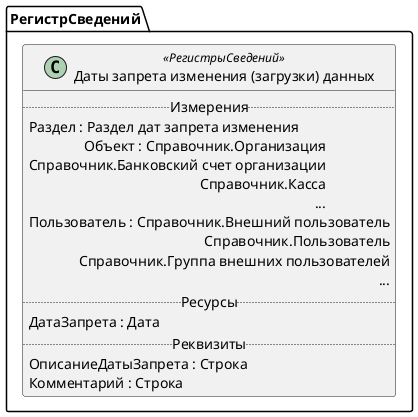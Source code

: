 ﻿@startuml ДатыЗапретаИзменения
'!include templates.wsd
'..\include templates.wsd
class РегистрСведений.ДатыЗапретаИзменения as "Даты запрета изменения (загрузки) данных" <<РегистрыСведений>>
{
..Измерения..
Раздел : Раздел дат запрета изменения
Объект : Справочник.Организация\rСправочник.Банковский счет организации\rСправочник.Касса\r...
Пользователь : Справочник.Внешний пользователь\rСправочник.Пользователь\rСправочник.Группа внешних пользователей\r...
..Ресурсы..
ДатаЗапрета : Дата
..Реквизиты..
ОписаниеДатыЗапрета : Строка
Комментарий : Строка
}
@enduml
